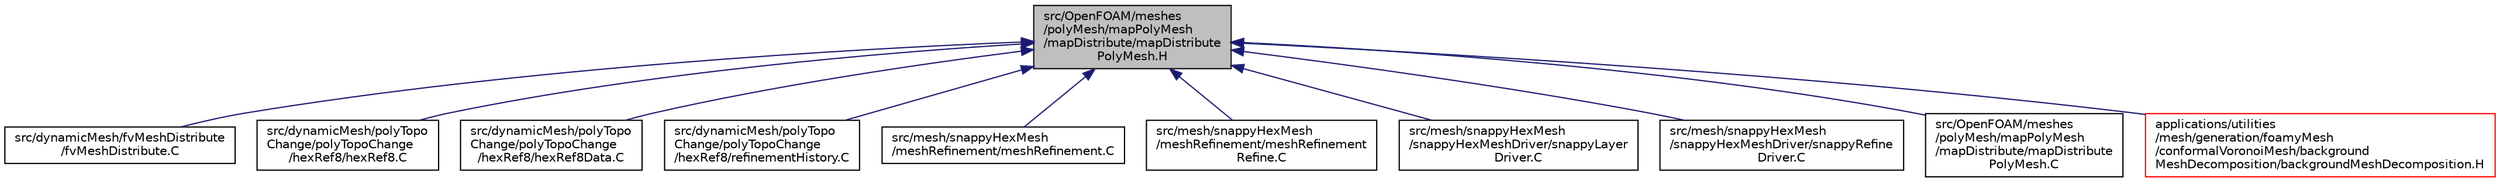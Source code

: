 digraph "src/OpenFOAM/meshes/polyMesh/mapPolyMesh/mapDistribute/mapDistributePolyMesh.H"
{
  bgcolor="transparent";
  edge [fontname="Helvetica",fontsize="10",labelfontname="Helvetica",labelfontsize="10"];
  node [fontname="Helvetica",fontsize="10",shape=record];
  Node183 [label="src/OpenFOAM/meshes\l/polyMesh/mapPolyMesh\l/mapDistribute/mapDistribute\lPolyMesh.H",height=0.2,width=0.4,color="black", fillcolor="grey75", style="filled", fontcolor="black"];
  Node183 -> Node184 [dir="back",color="midnightblue",fontsize="10",style="solid",fontname="Helvetica"];
  Node184 [label="src/dynamicMesh/fvMeshDistribute\l/fvMeshDistribute.C",height=0.2,width=0.4,color="black",URL="$a00416.html"];
  Node183 -> Node185 [dir="back",color="midnightblue",fontsize="10",style="solid",fontname="Helvetica"];
  Node185 [label="src/dynamicMesh/polyTopo\lChange/polyTopoChange\l/hexRef8/hexRef8.C",height=0.2,width=0.4,color="black",URL="$a00752.html"];
  Node183 -> Node186 [dir="back",color="midnightblue",fontsize="10",style="solid",fontname="Helvetica"];
  Node186 [label="src/dynamicMesh/polyTopo\lChange/polyTopoChange\l/hexRef8/hexRef8Data.C",height=0.2,width=0.4,color="black",URL="$a00758.html"];
  Node183 -> Node187 [dir="back",color="midnightblue",fontsize="10",style="solid",fontname="Helvetica"];
  Node187 [label="src/dynamicMesh/polyTopo\lChange/polyTopoChange\l/hexRef8/refinementHistory.C",height=0.2,width=0.4,color="black",URL="$a00764.html"];
  Node183 -> Node188 [dir="back",color="midnightblue",fontsize="10",style="solid",fontname="Helvetica"];
  Node188 [label="src/mesh/snappyHexMesh\l/meshRefinement/meshRefinement.C",height=0.2,width=0.4,color="black",URL="$a07733.html"];
  Node183 -> Node189 [dir="back",color="midnightblue",fontsize="10",style="solid",fontname="Helvetica"];
  Node189 [label="src/mesh/snappyHexMesh\l/meshRefinement/meshRefinement\lRefine.C",height=0.2,width=0.4,color="black",URL="$a07748.html"];
  Node183 -> Node190 [dir="back",color="midnightblue",fontsize="10",style="solid",fontname="Helvetica"];
  Node190 [label="src/mesh/snappyHexMesh\l/snappyHexMeshDriver/snappyLayer\lDriver.C",height=0.2,width=0.4,color="black",URL="$a07814.html",tooltip="All to do with adding cell layers. "];
  Node183 -> Node191 [dir="back",color="midnightblue",fontsize="10",style="solid",fontname="Helvetica"];
  Node191 [label="src/mesh/snappyHexMesh\l/snappyHexMeshDriver/snappyRefine\lDriver.C",height=0.2,width=0.4,color="black",URL="$a07826.html"];
  Node183 -> Node192 [dir="back",color="midnightblue",fontsize="10",style="solid",fontname="Helvetica"];
  Node192 [label="src/OpenFOAM/meshes\l/polyMesh/mapPolyMesh\l/mapDistribute/mapDistribute\lPolyMesh.C",height=0.2,width=0.4,color="black",URL="$a12350.html"];
  Node183 -> Node193 [dir="back",color="midnightblue",fontsize="10",style="solid",fontname="Helvetica"];
  Node193 [label="applications/utilities\l/mesh/generation/foamyMesh\l/conformalVoronoiMesh/background\lMeshDecomposition/backgroundMeshDecomposition.H",height=0.2,width=0.4,color="red",URL="$a18476.html"];
}
